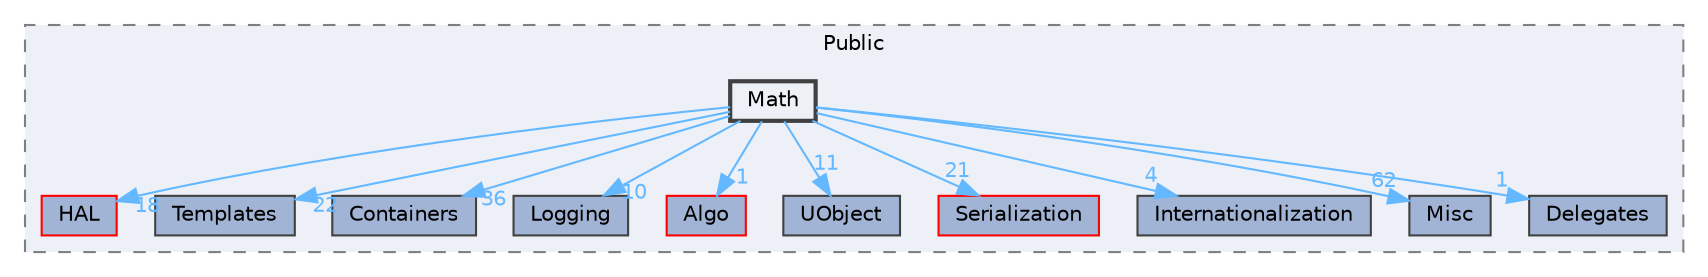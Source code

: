 digraph "Math"
{
 // INTERACTIVE_SVG=YES
 // LATEX_PDF_SIZE
  bgcolor="transparent";
  edge [fontname=Helvetica,fontsize=10,labelfontname=Helvetica,labelfontsize=10];
  node [fontname=Helvetica,fontsize=10,shape=box,height=0.2,width=0.4];
  compound=true
  subgraph clusterdir_ba49309ee78fabe0452662bc1a7ef37d {
    graph [ bgcolor="#edf0f7", pencolor="grey50", label="Public", fontname=Helvetica,fontsize=10 style="filled,dashed", URL="dir_ba49309ee78fabe0452662bc1a7ef37d.html",tooltip=""]
  dir_06b681a867cd45e91f64ca04156625cf [label="HAL", fillcolor="#a2b4d6", color="red", style="filled", URL="dir_06b681a867cd45e91f64ca04156625cf.html",tooltip=""];
  dir_d923b29e5793e4ca6ecf89bd6d2fe94d [label="Templates", fillcolor="#a2b4d6", color="grey25", style="filled", URL="dir_d923b29e5793e4ca6ecf89bd6d2fe94d.html",tooltip=""];
  dir_d6d4edf6ba84739b62e6fae684879a69 [label="Containers", fillcolor="#a2b4d6", color="grey25", style="filled", URL="dir_d6d4edf6ba84739b62e6fae684879a69.html",tooltip=""];
  dir_cdbe86fff28349c50d558c00879cc362 [label="Logging", fillcolor="#a2b4d6", color="grey25", style="filled", URL="dir_cdbe86fff28349c50d558c00879cc362.html",tooltip=""];
  dir_1fe1ba1bbc29dab414502b62d4117415 [label="Algo", fillcolor="#a2b4d6", color="red", style="filled", URL="dir_1fe1ba1bbc29dab414502b62d4117415.html",tooltip=""];
  dir_2d932d80d33aabcfd2bb1405923ee501 [label="UObject", fillcolor="#a2b4d6", color="grey25", style="filled", URL="dir_2d932d80d33aabcfd2bb1405923ee501.html",tooltip=""];
  dir_4acb951885fdf3c7a4c2ab809ab845db [label="Serialization", fillcolor="#a2b4d6", color="red", style="filled", URL="dir_4acb951885fdf3c7a4c2ab809ab845db.html",tooltip=""];
  dir_7c36f6222b1cd3894142f27e327fdf31 [label="Internationalization", fillcolor="#a2b4d6", color="grey25", style="filled", URL="dir_7c36f6222b1cd3894142f27e327fdf31.html",tooltip=""];
  dir_8d7b93d547498163f6da7ff79a1b5a4d [label="Misc", fillcolor="#a2b4d6", color="grey25", style="filled", URL="dir_8d7b93d547498163f6da7ff79a1b5a4d.html",tooltip=""];
  dir_a39d52dbb05fe3fcbf188fdc980a664a [label="Delegates", fillcolor="#a2b4d6", color="grey25", style="filled", URL="dir_a39d52dbb05fe3fcbf188fdc980a664a.html",tooltip=""];
  dir_d9c32345848c1de2353c1248bbdefaac [label="Math", fillcolor="#edf0f7", color="grey25", style="filled,bold", URL="dir_d9c32345848c1de2353c1248bbdefaac.html",tooltip=""];
  }
  dir_d9c32345848c1de2353c1248bbdefaac->dir_06b681a867cd45e91f64ca04156625cf [headlabel="18", labeldistance=1.5 headhref="dir_000608_000461.html" href="dir_000608_000461.html" color="steelblue1" fontcolor="steelblue1"];
  dir_d9c32345848c1de2353c1248bbdefaac->dir_1fe1ba1bbc29dab414502b62d4117415 [headlabel="1", labeldistance=1.5 headhref="dir_000608_000021.html" href="dir_000608_000021.html" color="steelblue1" fontcolor="steelblue1"];
  dir_d9c32345848c1de2353c1248bbdefaac->dir_2d932d80d33aabcfd2bb1405923ee501 [headlabel="11", labeldistance=1.5 headhref="dir_000608_001227.html" href="dir_000608_001227.html" color="steelblue1" fontcolor="steelblue1"];
  dir_d9c32345848c1de2353c1248bbdefaac->dir_4acb951885fdf3c7a4c2ab809ab845db [headlabel="21", labeldistance=1.5 headhref="dir_000608_001018.html" href="dir_000608_001018.html" color="steelblue1" fontcolor="steelblue1"];
  dir_d9c32345848c1de2353c1248bbdefaac->dir_7c36f6222b1cd3894142f27e327fdf31 [headlabel="4", labeldistance=1.5 headhref="dir_000608_000526.html" href="dir_000608_000526.html" color="steelblue1" fontcolor="steelblue1"];
  dir_d9c32345848c1de2353c1248bbdefaac->dir_8d7b93d547498163f6da7ff79a1b5a4d [headlabel="62", labeldistance=1.5 headhref="dir_000608_000649.html" href="dir_000608_000649.html" color="steelblue1" fontcolor="steelblue1"];
  dir_d9c32345848c1de2353c1248bbdefaac->dir_a39d52dbb05fe3fcbf188fdc980a664a [headlabel="1", labeldistance=1.5 headhref="dir_000608_000308.html" href="dir_000608_000308.html" color="steelblue1" fontcolor="steelblue1"];
  dir_d9c32345848c1de2353c1248bbdefaac->dir_cdbe86fff28349c50d558c00879cc362 [headlabel="10", labeldistance=1.5 headhref="dir_000608_000592.html" href="dir_000608_000592.html" color="steelblue1" fontcolor="steelblue1"];
  dir_d9c32345848c1de2353c1248bbdefaac->dir_d6d4edf6ba84739b62e6fae684879a69 [headlabel="36", labeldistance=1.5 headhref="dir_000608_000253.html" href="dir_000608_000253.html" color="steelblue1" fontcolor="steelblue1"];
  dir_d9c32345848c1de2353c1248bbdefaac->dir_d923b29e5793e4ca6ecf89bd6d2fe94d [headlabel="22", labeldistance=1.5 headhref="dir_000608_001176.html" href="dir_000608_001176.html" color="steelblue1" fontcolor="steelblue1"];
}

